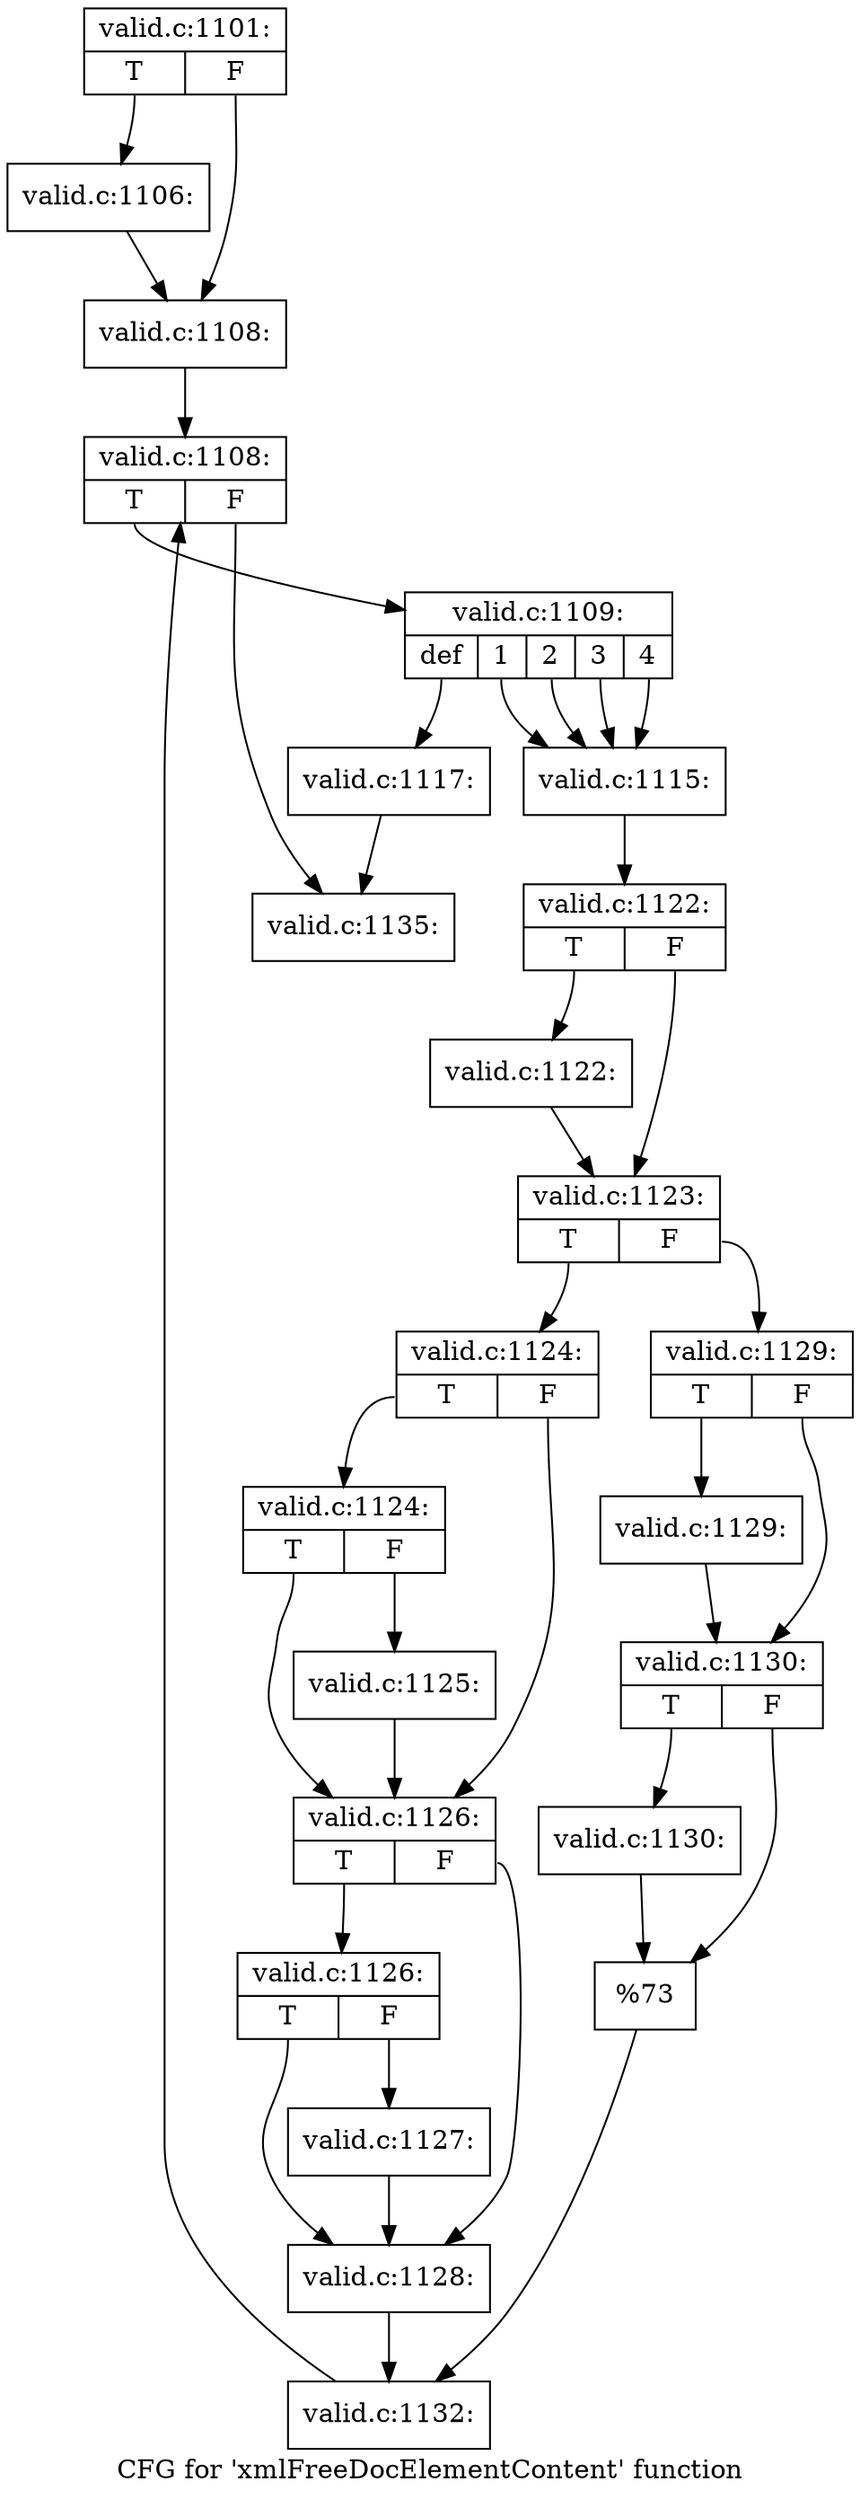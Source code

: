 digraph "CFG for 'xmlFreeDocElementContent' function" {
	label="CFG for 'xmlFreeDocElementContent' function";

	Node0x4f03920 [shape=record,label="{valid.c:1101:|{<s0>T|<s1>F}}"];
	Node0x4f03920:s0 -> Node0x4f04c90;
	Node0x4f03920:s1 -> Node0x4f04ce0;
	Node0x4f04c90 [shape=record,label="{valid.c:1106:}"];
	Node0x4f04c90 -> Node0x4f04ce0;
	Node0x4f04ce0 [shape=record,label="{valid.c:1108:}"];
	Node0x4f04ce0 -> Node0x4f05260;
	Node0x4f05260 [shape=record,label="{valid.c:1108:|{<s0>T|<s1>F}}"];
	Node0x4f05260:s0 -> Node0x4f05650;
	Node0x4f05260:s1 -> Node0x4f05480;
	Node0x4f05650 [shape=record,label="{valid.c:1109:|{<s0>def|<s1>1|<s2>2|<s3>3|<s4>4}}"];
	Node0x4f05650:s0 -> Node0x4ee86b0;
	Node0x4f05650:s1 -> Node0x4ee89f0;
	Node0x4f05650:s2 -> Node0x4ee89f0;
	Node0x4f05650:s3 -> Node0x4ee89f0;
	Node0x4f05650:s4 -> Node0x4ee89f0;
	Node0x4ee89f0 [shape=record,label="{valid.c:1115:}"];
	Node0x4ee89f0 -> Node0x4ee84a0;
	Node0x4ee86b0 [shape=record,label="{valid.c:1117:}"];
	Node0x4ee86b0 -> Node0x4f05480;
	Node0x4ee84a0 [shape=record,label="{valid.c:1122:|{<s0>T|<s1>F}}"];
	Node0x4ee84a0:s0 -> Node0x4ee8e20;
	Node0x4ee84a0:s1 -> Node0x4ee8e70;
	Node0x4ee8e20 [shape=record,label="{valid.c:1122:}"];
	Node0x4ee8e20 -> Node0x4ee8e70;
	Node0x4ee8e70 [shape=record,label="{valid.c:1123:|{<s0>T|<s1>F}}"];
	Node0x4ee8e70:s0 -> Node0x4ee9640;
	Node0x4ee8e70:s1 -> Node0x4ee96e0;
	Node0x4ee9640 [shape=record,label="{valid.c:1124:|{<s0>T|<s1>F}}"];
	Node0x4ee9640:s0 -> Node0x4ee9a80;
	Node0x4ee9640:s1 -> Node0x4ee9a30;
	Node0x4ee9a80 [shape=record,label="{valid.c:1124:|{<s0>T|<s1>F}}"];
	Node0x4ee9a80:s0 -> Node0x4ee9a30;
	Node0x4ee9a80:s1 -> Node0x4ee99e0;
	Node0x4ee99e0 [shape=record,label="{valid.c:1125:}"];
	Node0x4ee99e0 -> Node0x4ee9a30;
	Node0x4ee9a30 [shape=record,label="{valid.c:1126:|{<s0>T|<s1>F}}"];
	Node0x4ee9a30:s0 -> Node0x4f0a510;
	Node0x4ee9a30:s1 -> Node0x4f0a4c0;
	Node0x4f0a510 [shape=record,label="{valid.c:1126:|{<s0>T|<s1>F}}"];
	Node0x4f0a510:s0 -> Node0x4f0a4c0;
	Node0x4f0a510:s1 -> Node0x4f09c60;
	Node0x4f09c60 [shape=record,label="{valid.c:1127:}"];
	Node0x4f09c60 -> Node0x4f0a4c0;
	Node0x4f0a4c0 [shape=record,label="{valid.c:1128:}"];
	Node0x4f0a4c0 -> Node0x4ee9690;
	Node0x4ee96e0 [shape=record,label="{valid.c:1129:|{<s0>T|<s1>F}}"];
	Node0x4ee96e0:s0 -> Node0x4f0b090;
	Node0x4ee96e0:s1 -> Node0x4f0b0e0;
	Node0x4f0b090 [shape=record,label="{valid.c:1129:}"];
	Node0x4f0b090 -> Node0x4f0b0e0;
	Node0x4f0b0e0 [shape=record,label="{valid.c:1130:|{<s0>T|<s1>F}}"];
	Node0x4f0b0e0:s0 -> Node0x4f0b860;
	Node0x4f0b0e0:s1 -> Node0x4f0b8b0;
	Node0x4f0b860 [shape=record,label="{valid.c:1130:}"];
	Node0x4f0b860 -> Node0x4f0b8b0;
	Node0x4f0b8b0 [shape=record,label="{%73}"];
	Node0x4f0b8b0 -> Node0x4ee9690;
	Node0x4ee9690 [shape=record,label="{valid.c:1132:}"];
	Node0x4ee9690 -> Node0x4f05260;
	Node0x4f05480 [shape=record,label="{valid.c:1135:}"];
}
